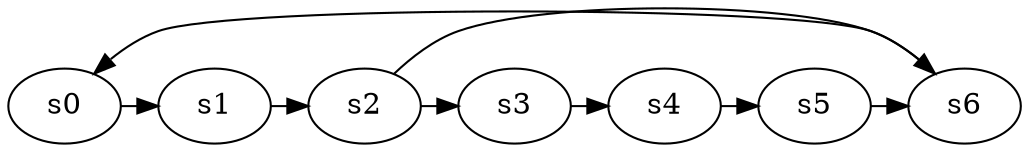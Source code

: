 digraph game_0560_cycle_7 {
    s0 [name="s0", player=0];
    s1 [name="s1", player=0];
    s2 [name="s2", player=0];
    s3 [name="s3", player=1];
    s4 [name="s4", player=1];
    s5 [name="s5", player=1];
    s6 [name="s6", player=0, target=1];

    s0 -> s1 [constraint="time == 6 || time == 16 || time == 17"];
    s1 -> s2 [constraint="time == 0 || time == 12 || time == 15 || time == 21 || time == 24"];
    s2 -> s3 [constraint="time == 2 || time == 3 || time == 14 || time == 18 || time == 24"];
    s3 -> s4 [constraint="time == 4 || time == 9 || time == 14 || time == 20 || time == 23 || time == 24"];
    s4 -> s5 [constraint="time % 3 == 1 || time % 3 == 2"];
    s5 -> s6 [constraint="time % 3 == 0 || time % 3 == 1"];
    s6 -> s0 [constraint="time % 2 == 0 || time % 2 == 1"];
    s2 -> s6 [constraint="time == 11"];
}
